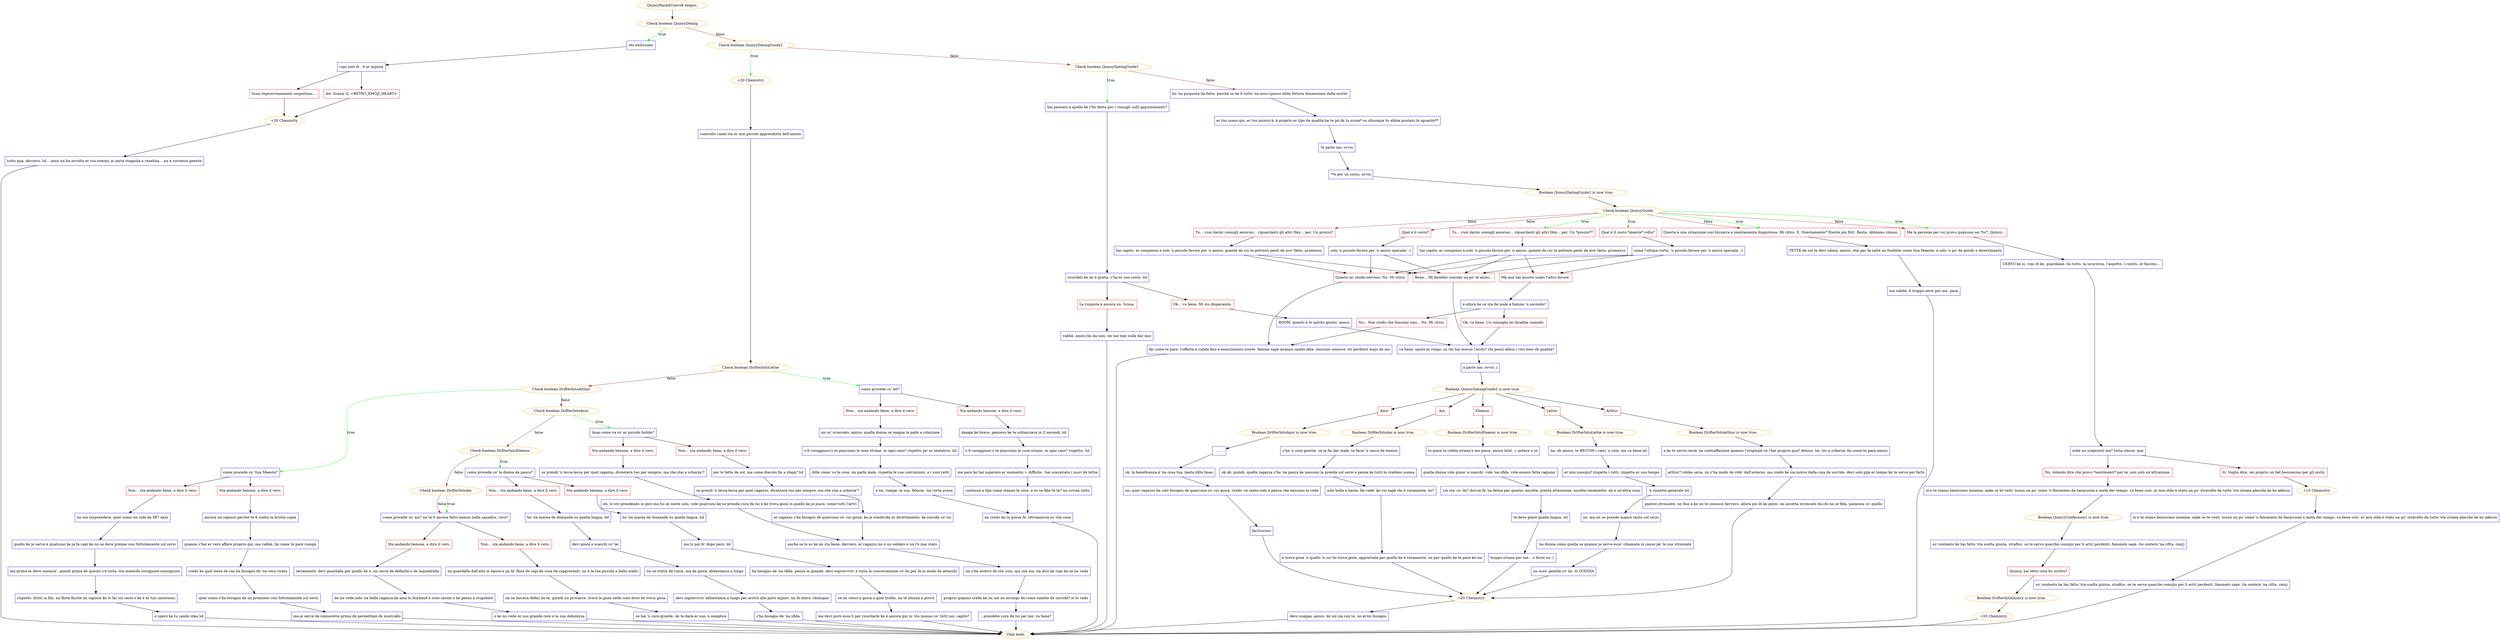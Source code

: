 digraph {
	"QuincyRank4Convo6 begins." [color=orange];
		"QuincyRank4Convo6 begins." -> j3584470309;
	j3584470309 [label="Check boolean QuincyDating",color=orange];
		j3584470309 -> j3734277456 [label=true,color=green];
		j3584470309 -> j3491569830 [label=false,color=brown];
	j3734277456 [label="ehi bellissimo",shape=box,color=blue];
		j3734277456 -> j2508620387;
	j3491569830 [label="Check boolean QuincyDatingGuide2",color=orange];
		j3491569830 -> j2377656931 [label=true,color=green];
		j3491569830 -> j2786259275 [label=false,color=brown];
	j2508620387 [label="vojo solo dì - 6 er mijiore",shape=box,color=blue];
		j2508620387 -> j1342322200;
		j2508620387 -> j2994004961;
	j2377656931 [label="+20 Chemistry",color=orange];
		j2377656931 -> j2809001889;
	j2786259275 [label="Check boolean QuincyDatingGuide1",color=orange];
		j2786259275 -> j1691267574 [label=true,color=green];
		j2786259275 -> j1919008893 [label=false,color=brown];
	j1342322200 [label="Sono improvvisamente sospettoso....",shape=box,color=red];
		j1342322200 -> j2113190984;
	j2994004961 [label="Aw. Grazie Q. <RETRO_EMOJI_HEART>",shape=box,color=red];
		j2994004961 -> j2113190984;
	j2809001889 [label="controllo come sta er mio piccolo apprendista dell'amore",shape=box,color=blue];
		j2809001889 -> j827990467;
	j1691267574 [label="hai pensato a quello ke t'ho detto per i consigli sulli appuntamenti?",shape=box,color=blue];
		j1691267574 -> j4227545266;
	j1919008893 [label="ho 'na proposta da fatte, perché so ke 6 tutto 'nn esco spesso dalla fottuta dimensione della morte'",shape=box,color=blue];
		j1919008893 -> j1143311299;
	j2113190984 [label="+20 Chemistry",color=orange];
		j2113190984 -> j1804963811;
	j827990467 [label="Check boolean DrifterIntoLettie",color=orange];
		j827990467 -> j2547233023 [label=true,color=green];
		j827990467 -> j3407252241 [label=false,color=brown];
	j4227545266 [label="ricordati ke nn è gratis, c'ha er suo costo, lol",shape=box,color=blue];
		j4227545266 -> j3824937059;
		j4227545266 -> j2071267558;
	j1143311299 [label="er tuo uomo qui, er tuo quincy-k, è proprio er tipo de qualità ke te pò dà lo scoop* su chiunque tu abbia puntato lo sguardo**",shape=box,color=blue];
		j1143311299 -> j4265553568;
	j1804963811 [label="tutto qua, davvero. lol... amir nn ha avvolto er tuo tommy in carta stagnola e vaselina... nn è successo gnente",shape=box,color=blue];
		j1804963811 -> "Chat ends.";
	j2547233023 [label="come procede co' let?",shape=box,color=blue];
		j2547233023 -> j3596253436;
		j2547233023 -> j493068908;
	j3407252241 [label="Check boolean DrifterIntoArthur",color=orange];
		j3407252241 -> j452790567 [label=true,color=green];
		j3407252241 -> j3827004038 [label=false,color=brown];
	j3824937059 [label="La risposta è ancora no. Scusa.",shape=box,color=red];
		j3824937059 -> j667464096;
	j2071267558 [label="Ok... va bene. Mi sto disperando.",shape=box,color=red];
		j2071267558 -> j2303355235;
	j4265553568 [label="*a parte me, ovvio",shape=box,color=blue];
		j4265553568 -> j1531907680;
	"Chat ends." [color=orange];
	j3596253436 [label="Sta andando benone, a dire il vero.",shape=box,color=red];
		j3596253436 -> j80202789;
	j493068908 [label="Non... sta andando bene, a dire il vero.",shape=box,color=red];
		j493068908 -> j3096686204;
	j452790567 [label="come procede co' Sua Maestà?",shape=box,color=blue];
		j452790567 -> j2758301493;
		j452790567 -> j791630789;
	j3827004038 [label="Check boolean DrifterIntoAmir",color=orange];
		j3827004038 -> j323368009 [label=true,color=green];
		j3827004038 -> j973123829 [label=false,color=brown];
	j667464096 [label="vabbè, amico fai da solo, nn me toje nulla dar mio",shape=box,color=blue];
		j667464096 -> "Chat ends.";
	j2303355235 [label="BOOM. questo è lo spirito giusto, amico",shape=box,color=blue];
		j2303355235 -> j2652615024;
	j1531907680 [label="**e per un costo, ovvio",shape=box,color=blue];
		j1531907680 -> j134635863;
	j80202789 [label="daaaje ke bravo. pensavo ke te schiacciava in 2 secondi, lol",shape=box,color=blue];
		j80202789 -> j1114185809;
	j3096686204 [label="nn so' scioccato, amico. quella donna se magna le palle a colazione",shape=box,color=blue];
		j3096686204 -> j3279855326;
	j2758301493 [label="Sta andando benone, a dire il vero.",shape=box,color=red];
		j2758301493 -> j840186704;
	j791630789 [label="Non... sta andando bene, a dire il vero.",shape=box,color=red];
		j791630789 -> j558273129;
	j323368009 [label="lmao come va co' er piccolo bolide?",shape=box,color=blue];
		j323368009 -> j1929052277;
		j323368009 -> j301943052;
	j973123829 [label="Check boolean DrifterIntoEleanor",color=orange];
		j973123829 -> j3586318776 [label=true,color=green];
		j973123829 -> j522636645 [label=false,color=brown];
	j2652615024 [label="va bene, sputa er rospo, su chi hai messo l'occhi? chi pensi abbia i veri beni de qualità?",shape=box,color=blue];
		j2652615024 -> j229306789;
	j134635863 [label="Boolean QuincyDatingGuide1 is now true.",color=orange];
		j134635863 -> j1294377651;
	j1114185809 [label="o 6 coraggioso o te piacciono le cose strane. in ogni caso? rispetto, lol",shape=box,color=blue];
		j1114185809 -> j1903649130;
	j3279855326 [label="o 6 coraggioso o te piacciono le cose strane. in ogni caso? rispetto pe' er tentativo, lol",shape=box,color=blue];
		j3279855326 -> j439922548;
	j840186704 [label="ancora nn capisco perché te 6 scelto la brutta copia",shape=box,color=blue];
		j840186704 -> j1179314747;
	j558273129 [label="nn me sorprendere, quer uomo nn ride da 587 anni",shape=box,color=blue];
		j558273129 -> j2391074435;
	j1929052277 [label="Sta andando benone, a dire il vero.",shape=box,color=red];
		j1929052277 -> j2303594470;
	j301943052 [label="Non... sta andando bene, a dire il vero.",shape=box,color=red];
		j301943052 -> j254142387;
	j3586318776 [label="come procede co' la donna da paura?",shape=box,color=blue];
		j3586318776 -> j3912937872;
		j3586318776 -> j588788427;
	j522636645 [label="Check boolean DrifterIntoAoi",color=orange];
		j522636645 -> j4133925330 [label=true,color=green];
		j522636645 -> j4133925330 [label=false,color=brown];
	j229306789 [label="a parte me, ovvio ;)",shape=box,color=blue];
		j229306789 -> j2183745581;
	j1294377651 [label="Check boolean QuincyGuide",color=orange];
		j1294377651 -> j4293336186 [label=true,color=green];
		j1294377651 -> j2245929919 [label=true,color=green];
		j1294377651 -> j3801119373 [label=true,color=green];
		j1294377651 -> j324263703 [label=true,color=green];
		j1294377651 -> j1801370104 [label=false,color=brown];
		j1294377651 -> j2328854079 [label=false,color=brown];
		j1294377651 -> j3801119373 [label=false,color=brown];
		j1294377651 -> j324263703 [label=false,color=brown];
	j1903649130 [label="me pare ke hai superato er momento + difficile - hai scavalcato i muri de lettie",shape=box,color=blue];
		j1903649130 -> j731089626;
	j439922548 [label="dille come 'so le cose. nn parlà male. rispetta le sue convinzioni. e i suoi ratti",shape=box,color=blue];
		j439922548 -> j2694626019;
	j1179314747 [label="quanno c'hai er vero affare proprio qui, ma vabbè, fai come te pare cumpà",shape=box,color=blue];
		j1179314747 -> j3234723979;
	j2391074435 [label="quello ke je serve è qualcuno ke je fa capì ke nn se deve prenne così fottutamente sul serio",shape=box,color=blue];
		j2391074435 -> j1463572697;
	j2303594470 [label="se prendi 'n lecca-lecca per quel ragazzo, diventerà tuo per sempre, ma che stai a scherza'?",shape=box,color=blue];
		j2303594470 -> j3602938501;
	j254142387 [label="per le tette de sol, ma come diavolo fai a sbajà? lol",shape=box,color=blue];
		j254142387 -> j438437144;
	j3912937872 [label="Sta andando benone, a dire il vero.",shape=box,color=red];
		j3912937872 -> j1526243746;
	j588788427 [label="Non... sta andando bene, a dire il vero.",shape=box,color=red];
		j588788427 -> j3142645558;
	j4133925330 [label="come procede co' aoi? nn te 6 ancora fatto nemici nella squadra, vero?",shape=box,color=blue];
		j4133925330 -> j457500883;
		j4133925330 -> j1490192168;
	j2183745581 [label="Boolean QuincyDatingGuide2 is now true.",color=orange];
		j2183745581 -> j124241092;
		j2183745581 -> j3358345496;
		j2183745581 -> j3911321384;
		j2183745581 -> j80464495;
		j2183745581 -> j2742297713;
	j4293336186 [label="Tu... vuoi darmi consigli amorosi... riguardanti gli altri Hex... per. Un *prezzo*?",shape=box,color=red];
		j4293336186 -> j223739756;
	j2245929919 [label="Qual è il costo *questa* volta?",shape=box,color=red];
		j2245929919 -> j3496202579;
	j3801119373 [label="Questa è una situazione così bizzarra e onestamente disgustosa. Mi ritiro. E. Onestamente? Niente più flirt. Basta. Abbiamo chiuso.",shape=box,color=red];
		j3801119373 -> j527333560;
	j324263703 [label="Ma la persona per cui provo qualcosa sei *tu*, Quincy...",shape=box,color=red];
		j324263703 -> j1425079719;
	j1801370104 [label="Qual è il costo?",shape=box,color=red];
		j1801370104 -> j3949413116;
	j2328854079 [label="Tu... vuoi darmi consigli amorosi... riguardanti gli altri Hex... per. Un prezzo?",shape=box,color=red];
		j2328854079 -> j3748712434;
	j731089626 [label="continua a dije come stanno le cose. e se se fida te te? nn rovinà tutto",shape=box,color=blue];
		j731089626 -> j3599967705;
	j2694626019 [label="e nn. rompe. la sua. fiducia. 'na vorta presa",shape=box,color=blue];
		j2694626019 -> j3599967705;
	j3234723979 [label="credo ke quel testa de caz ha bisogno de 'na vera risata",shape=box,color=blue];
		j3234723979 -> j519602266;
	j1463572697 [label="ma prima te deve conosce', quindi prima de questo c'è tutta 'sta mmerda sìssignore nossignore",shape=box,color=blue];
		j1463572697 -> j3205959429;
	j3602938501 [label="eh, lo sto prendendo in giro ma lui se sente solo, vole quarcuno ke se prenda cura de lui e ke trova gioia in quello ke je piace, come tutti l'artri",shape=box,color=blue];
		j3602938501 -> j2490666221;
	j438437144 [label="se prendi 'n lecca-lecca per quel ragazzo, diventerà tuo per sempre, ma che stai a scherza'?",shape=box,color=blue];
		j438437144 -> j1561123819;
	j1526243746 [label="ho 'na marea de domande su quella lingua, lol",shape=box,color=blue];
		j1526243746 -> j3898703;
	j3142645558 [label="ho 'na marea de domande su quella lingua, lol",shape=box,color=blue];
		j3142645558 -> j2141640267;
	j457500883 [label="Sta andando benone, a dire il vero.",shape=box,color=red];
		j457500883 -> j2887710417;
	j1490192168 [label="Non... sta andando bene, a dire il vero.",shape=box,color=red];
		j1490192168 -> j3621471142;
	j124241092 [label="Lettie.",shape=box,color=red];
		j124241092 -> j2219021284;
	j3358345496 [label="Arthur.",shape=box,color=red];
		j3358345496 -> j2325093050;
	j3911321384 [label="Amir.",shape=box,color=red];
		j3911321384 -> j3988397302;
	j80464495 [label="Eleanor.",shape=box,color=red];
		j80464495 -> j267677270;
	j2742297713 [label="Aoi.",shape=box,color=red];
		j2742297713 -> j3819824145;
	j223739756 [label="hai capito. er compenso è solo 'n piccolo favore per 'n amico, gnente de cui te potresti pentì de ave' fatto, promesso",shape=box,color=blue];
		j223739756 -> j2892145141;
		j223739756 -> j971985282;
		j223739756 -> j4011989640;
	j3496202579 [label="come l'ultima vorta. 'n piccolo favore per 'n amico speciale. ;)",shape=box,color=blue];
		j3496202579 -> j2892145141;
		j3496202579 -> j971985282;
		j3496202579 -> j4011989640;
	j527333560 [label="TETTE de sol te devi calmà, amico, stai per fa saltà un fusibilie come Sua Maestà. è solo 'n po' de giochi e divertimento",shape=box,color=blue];
		j527333560 -> j1631864485;
	j1425079719 [label="CERTO ke sì, vojo dì ke, guardame. ho tutto. la sicurezza, l'aspetto, i vestiti, er fascino...",shape=box,color=blue];
		j1425079719 -> j1401719617;
	j3949413116 [label="solo 'n piccolo favore per 'n amico speciale. ;)",shape=box,color=blue];
		j3949413116 -> j971985282;
		j3949413116 -> j4011989640;
	j3748712434 [label="hai capito. er compenso è solo 'n piccolo favore per 'n amico, gnente de cui te potresti pentì de ave' fatto, promesso",shape=box,color=blue];
		j3748712434 -> j971985282;
		j3748712434 -> j4011989640;
	j3599967705 [label="nn credo ke tu possa fa' retromarcia su 'sta cosa",shape=box,color=blue];
		j3599967705 -> "Chat ends.";
	j519602266 [label="quer uomo c'ha bisogno de nn prennese così fottutamente sul serio",shape=box,color=blue];
		j519602266 -> j1615331611;
	j3205959429 [label="rispetto. dritti in fila. nn flirtà finché nn capisce ke lo fai sul serio o ke è er tuo umorismo",shape=box,color=blue];
		j3205959429 -> j2309719233;
	j2490666221 [label="anche se lo so ke nn sta bene, davvero. er ragazzo nn è un soldato e nn l'è mai stato",shape=box,color=blue];
		j2490666221 -> j2428674963;
	j1561123819 [label="er ragazzo c'ha bisogno de quarcuno co' cui giocà. ke je condivida er divertimento, ke sorride co' lui",shape=box,color=blue];
		j1561123819 -> j2490666221;
	j3898703 [label="me lo poi di' dopo però, lol",shape=box,color=blue];
		j3898703 -> j3842902869;
	j2141640267 [label="devi giocà a scacchi co' lei",shape=box,color=blue];
		j2141640267 -> j2313350960;
	j2887710417 [label="seriamente, devi guardalla per quello ke è. nn cercà de definilla o de inquadralla",shape=box,color=blue];
		j2887710417 -> j2787706029;
	j3621471142 [label="nn guardalla dall'alto in basso e nn fa' finta de capì ke cosa lei rappresenti. nn è la tua piccola e bella waifu",shape=box,color=blue];
		j3621471142 -> j1601665271;
	j2219021284 [label="Boolean DrifterIntoLettie is now true.",color=orange];
		j2219021284 -> j34862557;
	j2325093050 [label="Boolean DrifterIntoArthur is now true.",color=orange];
		j2325093050 -> j1250832141;
	j3988397302 [label="Boolean DrifterIntoAmir is now true.",color=orange];
		j3988397302 -> j2039772800;
	j267677270 [label="Boolean DrifterIntoEleanor is now true.",color=orange];
		j267677270 -> j3342622323;
	j3819824145 [label="Boolean DrifterIntoAoi is now true.",color=orange];
		j3819824145 -> j2445284990;
	j2892145141 [label="Ma non hai ancora usato l'altro favore.",shape=box,color=red];
		j2892145141 -> j898610473;
	j971985282 [label="Questo mi rende nervoso. No. Mi ritiro.",shape=box,color=red];
		j971985282 -> j1556438576;
	j4011989640 [label="Bene... Mi farebbe comodo un po' di aiuto...",shape=box,color=red];
		j4011989640 -> j2652615024;
	j1631864485 [label="ma vabbè, 6 troppo serio per me. pace",shape=box,color=blue];
		j1631864485 -> "Chat ends.";
	j1401719617 [label="xché nn scejeresti me? tutta classe, qua",shape=box,color=blue];
		j1401719617 -> j1944447240;
		j1401719617 -> j3896561999;
	j1615331611 [label="ma je serve de conoscette prima de permetteje de mostrallo",shape=box,color=blue];
		j1615331611 -> "Chat ends.";
	j2309719233 [label="e spero ke tu cambi idea lol",shape=box,color=blue];
		j2309719233 -> "Chat ends.";
	j2428674963 [label="nn c'ha motivo de sta' così, qui con noi. nn dico ke vojo ke se ne vada",shape=box,color=blue];
		j2428674963 -> j363414532;
	j3842902869 [label="ha bisogno de 'na sfida. pensa in grande, devi sopravvive' a tutta la conversazione co' lei per fa in modo ke attacchi",shape=box,color=blue];
		j3842902869 -> j4109398502;
	j2313350960 [label="nn se tratta de vince, ma de gioca' abbastanza a lungo",shape=box,color=blue];
		j2313350960 -> j3936916664;
	j2787706029 [label="ke nn vede solo 'na bella ragazza ke ama le boyband e cose carine e ke pensa a stupidate",shape=box,color=blue];
		j2787706029 -> j950290348;
	j1601665271 [label="nn se lascerà definì da te, quindi nn provacce. trova la gioia nelle cose dove lei trova gioia",shape=box,color=blue];
		j1601665271 -> j1649007998;
	j34862557 [label="ha. oh amico, te BECCHI i calci 'n culo, ma va bene lol",shape=box,color=blue];
		j34862557 -> j4114746869;
	j1250832141 [label="a ke te serve cercà 'na contraffazione quanno l'originale ce l'hai proprio qua? deluso. lol, sto a scherzà, fai come te pare amico",shape=box,color=blue];
		j1250832141 -> j1615003177;
	j2039772800 [label="......",shape=box,color=blue];
		j2039772800 -> j876276331;
	j3342622323 [label="te piace la robba strana e me piace, amico lolol. + potere a te",shape=box,color=blue];
		j3342622323 -> j2401519284;
	j2445284990 [label="c'ha 'n core gentile. se je fai der male, te farai 'n sacco de nemici",shape=box,color=blue];
		j2445284990 -> j3200300858;
	j898610473 [label="e allora ke ce sta de male a famme 'n secondo?",shape=box,color=blue];
		j898610473 -> j3327880383;
		j898610473 -> j2730449731;
	j1556438576 [label="fai come te pare. l'offerta è valida fino a esaurimento scorte. famme sapè quanno cambi idea. nessuno conosce 'sti perdenti mejo de me",shape=box,color=blue];
		j1556438576 -> "Chat ends.";
	j1944447240 [label="No, intendo dire che provo *sentimenti* per te, non solo un'attrazione.",shape=box,color=red];
		j1944447240 -> j2905052846;
	j3896561999 [label="Sì, Voglio dire, sei proprio un bel bocconcino per gli occhi.",shape=box,color=red];
		j3896561999 -> j3842518517;
	j363414532 [label="proprio quanno crede ke nn me ne accorgo de come smette de sorride? io lo vedo",shape=box,color=blue];
		j363414532 -> j834479244;
	j4109398502 [label="se nn riesci a giocà a quel livello, nn te sfonnà a provà",shape=box,color=blue];
		j4109398502 -> j217507313;
	j3936916664 [label="devi sopravvive' abbastanza a lungo per arrivà alle parti mijiori. nn fa entra' chiunque",shape=box,color=blue];
		j3936916664 -> j3447831924;
	j950290348 [label="o ke nn vede er suo grande core e la sua debolezza",shape=box,color=blue];
		j950290348 -> "Chat ends.";
	j1649007998 [label="se hai 'n core grande, lei te darà er suo, è semplice",shape=box,color=blue];
		j1649007998 -> "Chat ends.";
	j4114746869 [label="er mio consijio? rispetta i ratti. rispetta er suo tempo",shape=box,color=blue];
		j4114746869 -> j330076924;
	j1615003177 [label="arthur? robba seria. nn c'ha modo de ride' dall'esterno. ma credo ke sia morso dalla voja de sorride. devi solo pijà er tempo ke te serve per farlo",shape=box,color=blue];
		j1615003177 -> j1047850556;
	j876276331 [label="ok. la beneficenza è 'na cosa tua. basta dillo lmao",shape=box,color=blue];
		j876276331 -> j2930899441;
	j2401519284 [label="quella donna vole gioca' a scacchi. vole 'na sfida. vole essere fatta ragiona'",shape=box,color=blue];
		j2401519284 -> j1831970935;
	j3200300858 [label="ok ok. quindi. quella ragazza c'ha 'na paura ke nessuno la prenda sul serio e pensa ke tutti la credono scema",shape=box,color=blue];
		j3200300858 -> j2827444156;
	j3327880383 [label="No... Non credo che funzioni così... No. Mi ritiro.",shape=box,color=red];
		j3327880383 -> j1556438576;
	j2730449731 [label="Ok, va bene. Un consiglio mi farebbe comodo.",shape=box,color=red];
		j2730449731 -> j2652615024;
	j2905052846 [label="io e te stamo benissimo insieme, anke se te vesti 'ncora un po' come 'n fenomeno da baraccone x metà der tempo. va bene così. er mio stile è stato un po' stravolto da tutte 'ste strane placche ke ho adesso",shape=box,color=blue];
		j2905052846 -> j1142878670;
	j3842518517 [label="+10 Chemistry",color=orange];
		j3842518517 -> j268919257;
	j834479244 [label="...prendete cura de lui per me, va bene?",shape=box,color=blue];
		j834479244 -> "Chat ends.";
	j217507313 [label="ma devi pure esse lì per ricordarle ke è ancora qui in 'sto monno co' tutti noi, capito?",shape=box,color=blue];
		j217507313 -> "Chat ends.";
	j3447831924 [label="c'ha bisogno de 'na sfida.",shape=box,color=blue];
		j3447831924 -> "Chat ends.";
	j330076924 [label="'n rispetto generale lol",shape=box,color=blue];
		j330076924 -> j2385925057;
	j1047850556 [label="gnente stronzate, nn fino a ke nn te conosce davvero. allora poi dì ke pensi. nn accetta stronzate da chi nn se fida. pazienza co' quello",shape=box,color=blue];
		j1047850556 -> j244786316;
	j2930899441 [label="no, quer ragazzo ha solo bisogno de quarcuno co' cui giocà, credo. se sente solo e pensa che nessuno lo vede",shape=box,color=blue];
		j2930899441 -> j4134131409;
	j1831970935 [label="voi sta' co' lei? dovrai fà 'na fatica per questo. ascolta. presta attenzione. ascolta veramente. oh e un'altra cosa",shape=box,color=blue];
		j1831970935 -> j2641670869;
	j2827444156 [label="solo bella e basta. fai vede' ke voi sapè chi è veramente, no?",shape=box,color=blue];
		j2827444156 -> j1638822205;
	j1142878670 [label="Boolean QuincyConfession1 is now true.",color=orange];
		j1142878670 -> j1195974123;
	j268919257 [label="io e te stamo benissimo insieme, anke se te vesti 'ncora un po' come 'n fenomeno da baraccone x metà der tempo. va bene così. er mio stile è stato un po' stravolto da tutte 'ste strane placche ke ho adesso",shape=box,color=blue];
		j268919257 -> j512860118;
	j2385925057 [label="no, ma nn se prende manco tanto sul serio",shape=box,color=blue];
		j2385925057 -> j1665294962;
	j244786316 [label="+20 Chemistry",color=orange];
		j244786316 -> j1191770121;
	j4134131409 [label="facilissimo",shape=box,color=blue];
		j4134131409 -> j244786316;
	j2641670869 [label="te deve piacè quella lingua, lol",shape=box,color=blue];
		j2641670869 -> j1257407069;
	j1638822205 [label="e trova gioia 'n quello 'n cui lei trova gioia. apprezzala per quello ke è veramente, nn per quello ke te pare ke sia",shape=box,color=blue];
		j1638822205 -> j244786316;
	j1195974123 [label="so' contento ke hai fatto 'sta scelta giusta, strafico. se te serve quarche consijio per li artri perdenti, fammelo sapè. (te costerà 'na cifra, cmq)",shape=box,color=blue];
		j1195974123 -> j152560021;
	j512860118 [label="so' contento ke hai fatto 'sta scelta giusta, strafico. se te serve quarche consijio per li artri perdenti, fammelo sapè. (te costerà 'na cifra, cmq)",shape=box,color=blue];
		j512860118 -> "Chat ends.";
	j1665294962 [label="'na donna come quella sa quanno je serve esse' chiamata in cause pe' le sue stronzate",shape=box,color=blue];
		j1665294962 -> j2865055154;
	j1191770121 [label="devo scappà, amico. ke sol sia con te. ne avrai bisogno",shape=box,color=blue];
		j1191770121 -> "Chat ends.";
	j1257407069 [label="troppo strana per me... o forse no ;)",shape=box,color=blue];
		j1257407069 -> j244786316;
	j152560021 [label="Quincy, hai letto cosa ho scritto?",shape=box,color=red];
		j152560021 -> j3495181317;
	j2865055154 [label="nn esse' gentile co' lei. lo OOODIA",shape=box,color=blue];
		j2865055154 -> j244786316;
	j3495181317 [label="Boolean DrifterIntoQuincy is now true.",color=orange];
		j3495181317 -> j2895199346;
	j2895199346 [label="+20 Chemistry",color=orange];
		j2895199346 -> "Chat ends.";
}